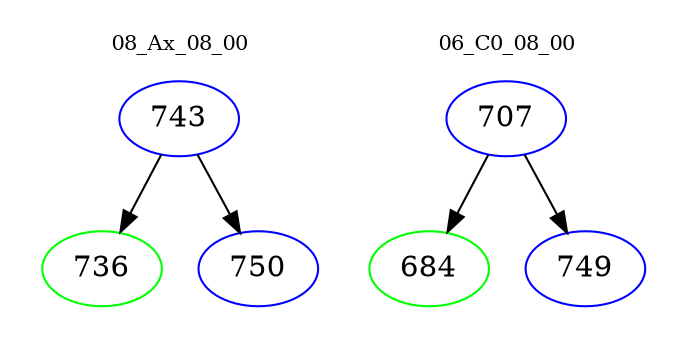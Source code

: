 digraph{
subgraph cluster_0 {
color = white
label = "08_Ax_08_00";
fontsize=10;
T0_743 [label="743", color="blue"]
T0_743 -> T0_736 [color="black"]
T0_736 [label="736", color="green"]
T0_743 -> T0_750 [color="black"]
T0_750 [label="750", color="blue"]
}
subgraph cluster_1 {
color = white
label = "06_C0_08_00";
fontsize=10;
T1_707 [label="707", color="blue"]
T1_707 -> T1_684 [color="black"]
T1_684 [label="684", color="green"]
T1_707 -> T1_749 [color="black"]
T1_749 [label="749", color="blue"]
}
}

